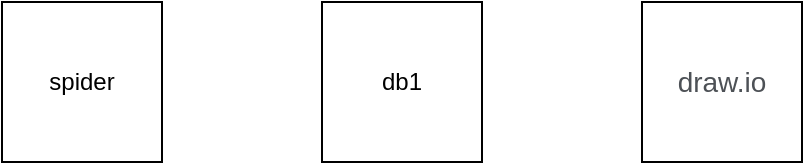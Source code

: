 <mxfile version="20.8.13" type="github">
  <diagram name="第 1 页" id="o5x3ktkxdNC7EIZfbrEK">
    <mxGraphModel dx="880" dy="744" grid="1" gridSize="10" guides="1" tooltips="1" connect="1" arrows="1" fold="1" page="1" pageScale="1" pageWidth="827" pageHeight="1169" math="0" shadow="0">
      <root>
        <mxCell id="0" />
        <mxCell id="1" parent="0" />
        <mxCell id="EmwVIXg6Ju4hvZdQIJns-2" value="spider" style="whiteSpace=wrap;html=1;aspect=fixed;" vertex="1" parent="1">
          <mxGeometry x="80" y="180" width="80" height="80" as="geometry" />
        </mxCell>
        <mxCell id="EmwVIXg6Ju4hvZdQIJns-3" value="db1" style="whiteSpace=wrap;html=1;aspect=fixed;" vertex="1" parent="1">
          <mxGeometry x="240" y="180" width="80" height="80" as="geometry" />
        </mxCell>
        <mxCell id="EmwVIXg6Ju4hvZdQIJns-4" value="&lt;span style=&quot;font-style: normal; font-variant-caps: normal; font-weight: 400; letter-spacing: normal; text-indent: 0px; text-transform: none; word-spacing: 0px; -webkit-tap-highlight-color: rgba(26, 26, 26, 0.3); -webkit-text-size-adjust: auto; -webkit-text-stroke-width: 0px; text-decoration: none; caret-color: rgb(77, 81, 86); color: rgb(77, 81, 86); font-family: arial, sans-serif; font-size: 14px; text-align: left; background-color: rgb(255, 255, 255); float: none; display: inline !important;&quot;&gt;draw.io&lt;/span&gt;" style="whiteSpace=wrap;html=1;aspect=fixed;" vertex="1" parent="1">
          <mxGeometry x="400" y="180" width="80" height="80" as="geometry" />
        </mxCell>
      </root>
    </mxGraphModel>
  </diagram>
</mxfile>
